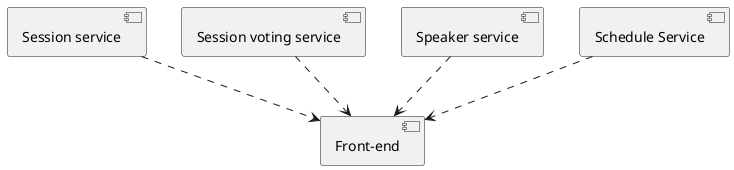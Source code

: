 @startuml

node [Session service] as ssession
node [Session voting service] as svoting
node [Speaker service] as sspeaker
node [Schedule Service] as sschedule
node [Front-end] as frontend

[ssession] ..> frontend
[svoting] ..> frontend
[sspeaker] ..> frontend
[sschedule] ..> frontend

@enduml